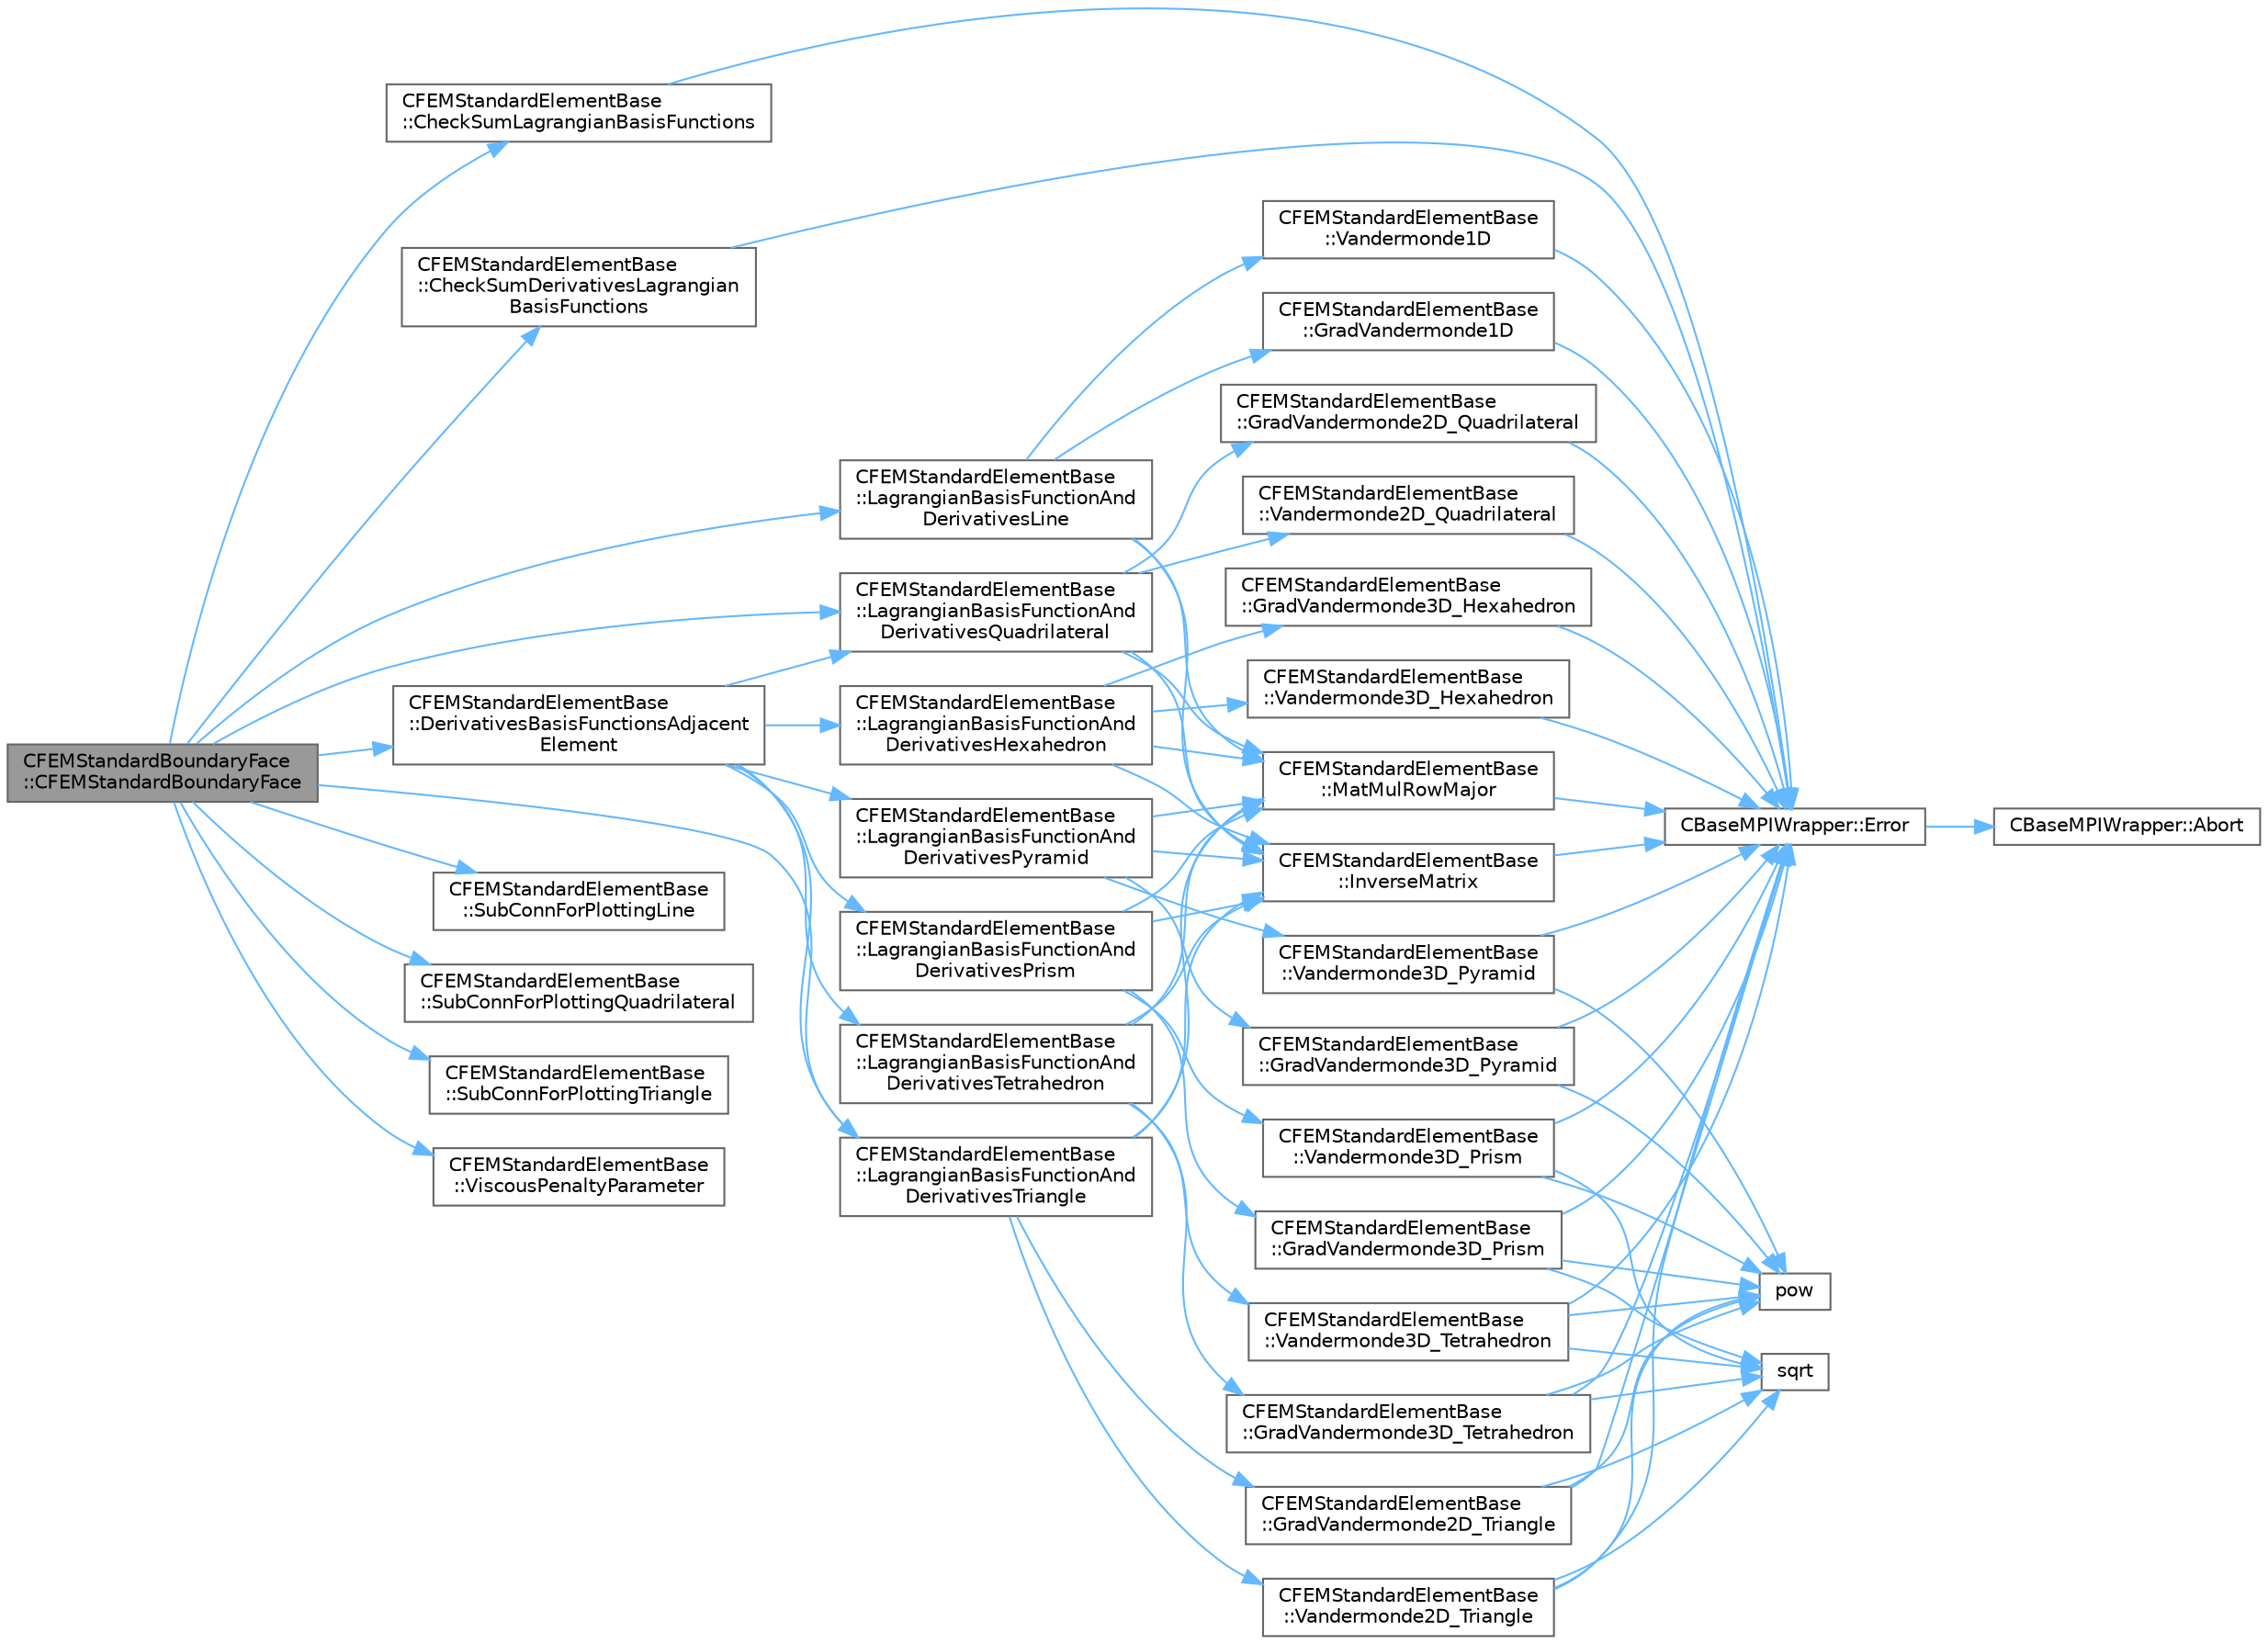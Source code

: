 digraph "CFEMStandardBoundaryFace::CFEMStandardBoundaryFace"
{
 // LATEX_PDF_SIZE
  bgcolor="transparent";
  edge [fontname=Helvetica,fontsize=10,labelfontname=Helvetica,labelfontsize=10];
  node [fontname=Helvetica,fontsize=10,shape=box,height=0.2,width=0.4];
  rankdir="LR";
  Node1 [id="Node000001",label="CFEMStandardBoundaryFace\l::CFEMStandardBoundaryFace",height=0.2,width=0.4,color="gray40", fillcolor="grey60", style="filled", fontcolor="black",tooltip="Alternative constructor."];
  Node1 -> Node2 [id="edge1_Node000001_Node000002",color="steelblue1",style="solid",tooltip=" "];
  Node2 [id="Node000002",label="CFEMStandardElementBase\l::CheckSumDerivativesLagrangian\lBasisFunctions",height=0.2,width=0.4,color="grey40", fillcolor="white", style="filled",URL="$classCFEMStandardElementBase.html#a6678f18399d16e04ad41a21f0f102248",tooltip="Function, which checks if the sum of the given derivatives of the Lagrangian interpolation functions ..."];
  Node2 -> Node3 [id="edge2_Node000002_Node000003",color="steelblue1",style="solid",tooltip=" "];
  Node3 [id="Node000003",label="CBaseMPIWrapper::Error",height=0.2,width=0.4,color="grey40", fillcolor="white", style="filled",URL="$classCBaseMPIWrapper.html#a04457c47629bda56704e6a8804833eeb",tooltip=" "];
  Node3 -> Node4 [id="edge3_Node000003_Node000004",color="steelblue1",style="solid",tooltip=" "];
  Node4 [id="Node000004",label="CBaseMPIWrapper::Abort",height=0.2,width=0.4,color="grey40", fillcolor="white", style="filled",URL="$classCBaseMPIWrapper.html#af7297d861dca86b45cf561b6ab642e8f",tooltip=" "];
  Node1 -> Node5 [id="edge4_Node000001_Node000005",color="steelblue1",style="solid",tooltip=" "];
  Node5 [id="Node000005",label="CFEMStandardElementBase\l::CheckSumLagrangianBasisFunctions",height=0.2,width=0.4,color="grey40", fillcolor="white", style="filled",URL="$classCFEMStandardElementBase.html#a3cf5e836aba33c9d2bf088fed36d000b",tooltip="Function, which checks if the sum of the given Lagrangian interpolation functions is 1 in the points."];
  Node5 -> Node3 [id="edge5_Node000005_Node000003",color="steelblue1",style="solid",tooltip=" "];
  Node1 -> Node6 [id="edge6_Node000001_Node000006",color="steelblue1",style="solid",tooltip=" "];
  Node6 [id="Node000006",label="CFEMStandardElementBase\l::DerivativesBasisFunctionsAdjacent\lElement",height=0.2,width=0.4,color="grey40", fillcolor="white", style="filled",URL="$classCFEMStandardElementBase.html#afb1cec3d091753fa80105767654594e4",tooltip="Function, which computes the values of the derivatives of the basis functions of the adjacent element..."];
  Node6 -> Node7 [id="edge7_Node000006_Node000007",color="steelblue1",style="solid",tooltip=" "];
  Node7 [id="Node000007",label="CFEMStandardElementBase\l::LagrangianBasisFunctionAnd\lDerivativesHexahedron",height=0.2,width=0.4,color="grey40", fillcolor="white", style="filled",URL="$classCFEMStandardElementBase.html#aba915fde80de871ac0aea50daace9c36",tooltip="Function, which determines the values of the Lagrangian interpolation functions and its derivatives i..."];
  Node7 -> Node8 [id="edge8_Node000007_Node000008",color="steelblue1",style="solid",tooltip=" "];
  Node8 [id="Node000008",label="CFEMStandardElementBase\l::GradVandermonde3D_Hexahedron",height=0.2,width=0.4,color="grey40", fillcolor="white", style="filled",URL="$classCFEMStandardElementBase.html#ae600d4b7b6bee13b862144e9234f9da0",tooltip="Function, which computes the gradients of the Vandermonde matrix for a standard hexahedron."];
  Node8 -> Node3 [id="edge9_Node000008_Node000003",color="steelblue1",style="solid",tooltip=" "];
  Node7 -> Node9 [id="edge10_Node000007_Node000009",color="steelblue1",style="solid",tooltip=" "];
  Node9 [id="Node000009",label="CFEMStandardElementBase\l::InverseMatrix",height=0.2,width=0.4,color="grey40", fillcolor="white", style="filled",URL="$classCFEMStandardElementBase.html#af353f709009424cbc2a120f9d86c5443",tooltip="Static function, which computes the inverse of the given square matrix."];
  Node9 -> Node3 [id="edge11_Node000009_Node000003",color="steelblue1",style="solid",tooltip=" "];
  Node7 -> Node10 [id="edge12_Node000007_Node000010",color="steelblue1",style="solid",tooltip=" "];
  Node10 [id="Node000010",label="CFEMStandardElementBase\l::MatMulRowMajor",height=0.2,width=0.4,color="grey40", fillcolor="white", style="filled",URL="$classCFEMStandardElementBase.html#a7125e7dfe720d068372e54aed46612d5",tooltip="Function, which carries out a matrix matrix multiplication to obtain data in points and stores the re..."];
  Node10 -> Node3 [id="edge13_Node000010_Node000003",color="steelblue1",style="solid",tooltip=" "];
  Node7 -> Node11 [id="edge14_Node000007_Node000011",color="steelblue1",style="solid",tooltip=" "];
  Node11 [id="Node000011",label="CFEMStandardElementBase\l::Vandermonde3D_Hexahedron",height=0.2,width=0.4,color="grey40", fillcolor="white", style="filled",URL="$classCFEMStandardElementBase.html#a97b120f55d088dc2d1803b6d657db435",tooltip="Function, which computes the Vandermonde matrix for a standard hexahedron."];
  Node11 -> Node3 [id="edge15_Node000011_Node000003",color="steelblue1",style="solid",tooltip=" "];
  Node6 -> Node12 [id="edge16_Node000006_Node000012",color="steelblue1",style="solid",tooltip=" "];
  Node12 [id="Node000012",label="CFEMStandardElementBase\l::LagrangianBasisFunctionAnd\lDerivativesPrism",height=0.2,width=0.4,color="grey40", fillcolor="white", style="filled",URL="$classCFEMStandardElementBase.html#a7f8b3dd0dde419052b81e823d9f82de3",tooltip="Function, which determines the values of the Lagrangian interpolation functions and its derivatives i..."];
  Node12 -> Node13 [id="edge17_Node000012_Node000013",color="steelblue1",style="solid",tooltip=" "];
  Node13 [id="Node000013",label="CFEMStandardElementBase\l::GradVandermonde3D_Prism",height=0.2,width=0.4,color="grey40", fillcolor="white", style="filled",URL="$classCFEMStandardElementBase.html#abdec249af4c8db30ebc23f09b982645e",tooltip="Function, which computes the gradients of the Vandermonde matrix for a standard prism."];
  Node13 -> Node3 [id="edge18_Node000013_Node000003",color="steelblue1",style="solid",tooltip=" "];
  Node13 -> Node14 [id="edge19_Node000013_Node000014",color="steelblue1",style="solid",tooltip=" "];
  Node14 [id="Node000014",label="pow",height=0.2,width=0.4,color="grey40", fillcolor="white", style="filled",URL="$group__SIMD.html#ga768cbdeba8e4567257959378fba27f17",tooltip=" "];
  Node13 -> Node15 [id="edge20_Node000013_Node000015",color="steelblue1",style="solid",tooltip=" "];
  Node15 [id="Node000015",label="sqrt",height=0.2,width=0.4,color="grey40", fillcolor="white", style="filled",URL="$group__SIMD.html#ga54a1925ab40fb4249ea255072520de35",tooltip=" "];
  Node12 -> Node9 [id="edge21_Node000012_Node000009",color="steelblue1",style="solid",tooltip=" "];
  Node12 -> Node10 [id="edge22_Node000012_Node000010",color="steelblue1",style="solid",tooltip=" "];
  Node12 -> Node16 [id="edge23_Node000012_Node000016",color="steelblue1",style="solid",tooltip=" "];
  Node16 [id="Node000016",label="CFEMStandardElementBase\l::Vandermonde3D_Prism",height=0.2,width=0.4,color="grey40", fillcolor="white", style="filled",URL="$classCFEMStandardElementBase.html#afae5d252262977ae1250ec8b2b257814",tooltip="Function, which computes the Vandermonde matrix for a standard prism."];
  Node16 -> Node3 [id="edge24_Node000016_Node000003",color="steelblue1",style="solid",tooltip=" "];
  Node16 -> Node14 [id="edge25_Node000016_Node000014",color="steelblue1",style="solid",tooltip=" "];
  Node16 -> Node15 [id="edge26_Node000016_Node000015",color="steelblue1",style="solid",tooltip=" "];
  Node6 -> Node17 [id="edge27_Node000006_Node000017",color="steelblue1",style="solid",tooltip=" "];
  Node17 [id="Node000017",label="CFEMStandardElementBase\l::LagrangianBasisFunctionAnd\lDerivativesPyramid",height=0.2,width=0.4,color="grey40", fillcolor="white", style="filled",URL="$classCFEMStandardElementBase.html#a8dcc95662276875b64e3351b9c67b00b",tooltip="Function, which determines the values of the Lagrangian interpolation functions and its derivatives i..."];
  Node17 -> Node18 [id="edge28_Node000017_Node000018",color="steelblue1",style="solid",tooltip=" "];
  Node18 [id="Node000018",label="CFEMStandardElementBase\l::GradVandermonde3D_Pyramid",height=0.2,width=0.4,color="grey40", fillcolor="white", style="filled",URL="$classCFEMStandardElementBase.html#a6c2d014d3764939eb08e2d64d57176d3",tooltip="Function, which computes the gradients of the Vandermonde matrix for a standard pyramid."];
  Node18 -> Node3 [id="edge29_Node000018_Node000003",color="steelblue1",style="solid",tooltip=" "];
  Node18 -> Node14 [id="edge30_Node000018_Node000014",color="steelblue1",style="solid",tooltip=" "];
  Node17 -> Node9 [id="edge31_Node000017_Node000009",color="steelblue1",style="solid",tooltip=" "];
  Node17 -> Node10 [id="edge32_Node000017_Node000010",color="steelblue1",style="solid",tooltip=" "];
  Node17 -> Node19 [id="edge33_Node000017_Node000019",color="steelblue1",style="solid",tooltip=" "];
  Node19 [id="Node000019",label="CFEMStandardElementBase\l::Vandermonde3D_Pyramid",height=0.2,width=0.4,color="grey40", fillcolor="white", style="filled",URL="$classCFEMStandardElementBase.html#a088945c4ebdf26df561e44e96b46a8ae",tooltip="Function, which computes the Vandermonde matrix for a standard pyramid."];
  Node19 -> Node3 [id="edge34_Node000019_Node000003",color="steelblue1",style="solid",tooltip=" "];
  Node19 -> Node14 [id="edge35_Node000019_Node000014",color="steelblue1",style="solid",tooltip=" "];
  Node6 -> Node20 [id="edge36_Node000006_Node000020",color="steelblue1",style="solid",tooltip=" "];
  Node20 [id="Node000020",label="CFEMStandardElementBase\l::LagrangianBasisFunctionAnd\lDerivativesQuadrilateral",height=0.2,width=0.4,color="grey40", fillcolor="white", style="filled",URL="$classCFEMStandardElementBase.html#a876f6b9195c5376d47ca1450a9c2b664",tooltip="Function, which determines the values of the Lagrangian interpolation functions and its derivatives i..."];
  Node20 -> Node21 [id="edge37_Node000020_Node000021",color="steelblue1",style="solid",tooltip=" "];
  Node21 [id="Node000021",label="CFEMStandardElementBase\l::GradVandermonde2D_Quadrilateral",height=0.2,width=0.4,color="grey40", fillcolor="white", style="filled",URL="$classCFEMStandardElementBase.html#a91c4b9ebff6a2d9cf70494fa23dd612f",tooltip="Function, which computes the gradients of the Vandermonde matrix for a standard quadrilateral."];
  Node21 -> Node3 [id="edge38_Node000021_Node000003",color="steelblue1",style="solid",tooltip=" "];
  Node20 -> Node9 [id="edge39_Node000020_Node000009",color="steelblue1",style="solid",tooltip=" "];
  Node20 -> Node10 [id="edge40_Node000020_Node000010",color="steelblue1",style="solid",tooltip=" "];
  Node20 -> Node22 [id="edge41_Node000020_Node000022",color="steelblue1",style="solid",tooltip=" "];
  Node22 [id="Node000022",label="CFEMStandardElementBase\l::Vandermonde2D_Quadrilateral",height=0.2,width=0.4,color="grey40", fillcolor="white", style="filled",URL="$classCFEMStandardElementBase.html#a6a417385af961d09fed22b896dc2c6ec",tooltip="Function, which computes the Vandermonde matrix for a standard quadrilateral."];
  Node22 -> Node3 [id="edge42_Node000022_Node000003",color="steelblue1",style="solid",tooltip=" "];
  Node6 -> Node23 [id="edge43_Node000006_Node000023",color="steelblue1",style="solid",tooltip=" "];
  Node23 [id="Node000023",label="CFEMStandardElementBase\l::LagrangianBasisFunctionAnd\lDerivativesTetrahedron",height=0.2,width=0.4,color="grey40", fillcolor="white", style="filled",URL="$classCFEMStandardElementBase.html#a20b0b111554e7d2d26ab4c69d2cfd885",tooltip="Function, which determines the values of the Lagrangian interpolation functions and its derivatives i..."];
  Node23 -> Node24 [id="edge44_Node000023_Node000024",color="steelblue1",style="solid",tooltip=" "];
  Node24 [id="Node000024",label="CFEMStandardElementBase\l::GradVandermonde3D_Tetrahedron",height=0.2,width=0.4,color="grey40", fillcolor="white", style="filled",URL="$classCFEMStandardElementBase.html#a3e01f18b9815735900ea82f40f2c0937",tooltip="Function, which computes the gradients of the Vandermonde matrix for a standard tetrahedron."];
  Node24 -> Node3 [id="edge45_Node000024_Node000003",color="steelblue1",style="solid",tooltip=" "];
  Node24 -> Node14 [id="edge46_Node000024_Node000014",color="steelblue1",style="solid",tooltip=" "];
  Node24 -> Node15 [id="edge47_Node000024_Node000015",color="steelblue1",style="solid",tooltip=" "];
  Node23 -> Node9 [id="edge48_Node000023_Node000009",color="steelblue1",style="solid",tooltip=" "];
  Node23 -> Node10 [id="edge49_Node000023_Node000010",color="steelblue1",style="solid",tooltip=" "];
  Node23 -> Node25 [id="edge50_Node000023_Node000025",color="steelblue1",style="solid",tooltip=" "];
  Node25 [id="Node000025",label="CFEMStandardElementBase\l::Vandermonde3D_Tetrahedron",height=0.2,width=0.4,color="grey40", fillcolor="white", style="filled",URL="$classCFEMStandardElementBase.html#ac2f155b5affdcbb9a3b6ba942743e724",tooltip="Function, which computes the Vandermonde matrix for a standard tetrahedron."];
  Node25 -> Node3 [id="edge51_Node000025_Node000003",color="steelblue1",style="solid",tooltip=" "];
  Node25 -> Node14 [id="edge52_Node000025_Node000014",color="steelblue1",style="solid",tooltip=" "];
  Node25 -> Node15 [id="edge53_Node000025_Node000015",color="steelblue1",style="solid",tooltip=" "];
  Node6 -> Node26 [id="edge54_Node000006_Node000026",color="steelblue1",style="solid",tooltip=" "];
  Node26 [id="Node000026",label="CFEMStandardElementBase\l::LagrangianBasisFunctionAnd\lDerivativesTriangle",height=0.2,width=0.4,color="grey40", fillcolor="white", style="filled",URL="$classCFEMStandardElementBase.html#a993b94d96ead4d2edb50d4c529104ee6",tooltip="Function, which determines the values of the Lagrangian interpolation functions and its derivatives i..."];
  Node26 -> Node27 [id="edge55_Node000026_Node000027",color="steelblue1",style="solid",tooltip=" "];
  Node27 [id="Node000027",label="CFEMStandardElementBase\l::GradVandermonde2D_Triangle",height=0.2,width=0.4,color="grey40", fillcolor="white", style="filled",URL="$classCFEMStandardElementBase.html#a0729a28972f87e2bd13b63941c88a8ac",tooltip="Function, which computes the gradients of the Vandermonde matrix for a standard triangle."];
  Node27 -> Node3 [id="edge56_Node000027_Node000003",color="steelblue1",style="solid",tooltip=" "];
  Node27 -> Node14 [id="edge57_Node000027_Node000014",color="steelblue1",style="solid",tooltip=" "];
  Node27 -> Node15 [id="edge58_Node000027_Node000015",color="steelblue1",style="solid",tooltip=" "];
  Node26 -> Node9 [id="edge59_Node000026_Node000009",color="steelblue1",style="solid",tooltip=" "];
  Node26 -> Node10 [id="edge60_Node000026_Node000010",color="steelblue1",style="solid",tooltip=" "];
  Node26 -> Node28 [id="edge61_Node000026_Node000028",color="steelblue1",style="solid",tooltip=" "];
  Node28 [id="Node000028",label="CFEMStandardElementBase\l::Vandermonde2D_Triangle",height=0.2,width=0.4,color="grey40", fillcolor="white", style="filled",URL="$classCFEMStandardElementBase.html#a575759433b33801396b3ed285a5c8b56",tooltip="Function, which computes the Vandermonde matrix for a standard triangle."];
  Node28 -> Node3 [id="edge62_Node000028_Node000003",color="steelblue1",style="solid",tooltip=" "];
  Node28 -> Node14 [id="edge63_Node000028_Node000014",color="steelblue1",style="solid",tooltip=" "];
  Node28 -> Node15 [id="edge64_Node000028_Node000015",color="steelblue1",style="solid",tooltip=" "];
  Node1 -> Node29 [id="edge65_Node000001_Node000029",color="steelblue1",style="solid",tooltip=" "];
  Node29 [id="Node000029",label="CFEMStandardElementBase\l::LagrangianBasisFunctionAnd\lDerivativesLine",height=0.2,width=0.4,color="grey40", fillcolor="white", style="filled",URL="$classCFEMStandardElementBase.html#abe2839ae5c0b57a17bb0b01e49a48f92",tooltip="Function, which determines the values of the Lagrangian interpolation functions and its derivatives i..."];
  Node29 -> Node30 [id="edge66_Node000029_Node000030",color="steelblue1",style="solid",tooltip=" "];
  Node30 [id="Node000030",label="CFEMStandardElementBase\l::GradVandermonde1D",height=0.2,width=0.4,color="grey40", fillcolor="white", style="filled",URL="$classCFEMStandardElementBase.html#a34213421edd976bb6e16ed9e6781f06a",tooltip="Function, which computes the gradient of the Vandermonde matrix for a standard 1D edge."];
  Node30 -> Node3 [id="edge67_Node000030_Node000003",color="steelblue1",style="solid",tooltip=" "];
  Node29 -> Node9 [id="edge68_Node000029_Node000009",color="steelblue1",style="solid",tooltip=" "];
  Node29 -> Node10 [id="edge69_Node000029_Node000010",color="steelblue1",style="solid",tooltip=" "];
  Node29 -> Node31 [id="edge70_Node000029_Node000031",color="steelblue1",style="solid",tooltip=" "];
  Node31 [id="Node000031",label="CFEMStandardElementBase\l::Vandermonde1D",height=0.2,width=0.4,color="grey40", fillcolor="white", style="filled",URL="$classCFEMStandardElementBase.html#a66717d7ff89218ed12c27e5014e3cf22",tooltip="Function, which computes the Vandermonde matrix for a standard 1D edge."];
  Node31 -> Node3 [id="edge71_Node000031_Node000003",color="steelblue1",style="solid",tooltip=" "];
  Node1 -> Node20 [id="edge72_Node000001_Node000020",color="steelblue1",style="solid",tooltip=" "];
  Node1 -> Node26 [id="edge73_Node000001_Node000026",color="steelblue1",style="solid",tooltip=" "];
  Node1 -> Node32 [id="edge74_Node000001_Node000032",color="steelblue1",style="solid",tooltip=" "];
  Node32 [id="Node000032",label="CFEMStandardElementBase\l::SubConnForPlottingLine",height=0.2,width=0.4,color="grey40", fillcolor="white", style="filled",URL="$classCFEMStandardElementBase.html#af961fa6e2e1f9dd60eaae4542bd9a4eb",tooltip="Function, which computes the local connectivity of linear subelements of a line, which can be used fo..."];
  Node1 -> Node33 [id="edge75_Node000001_Node000033",color="steelblue1",style="solid",tooltip=" "];
  Node33 [id="Node000033",label="CFEMStandardElementBase\l::SubConnForPlottingQuadrilateral",height=0.2,width=0.4,color="grey40", fillcolor="white", style="filled",URL="$classCFEMStandardElementBase.html#a6ce6c88715ddd5d4af24e4bb7a2bf6e6",tooltip="Function, which computes the local connectivity of linear subelements of a quadrilateral,..."];
  Node1 -> Node34 [id="edge76_Node000001_Node000034",color="steelblue1",style="solid",tooltip=" "];
  Node34 [id="Node000034",label="CFEMStandardElementBase\l::SubConnForPlottingTriangle",height=0.2,width=0.4,color="grey40", fillcolor="white", style="filled",URL="$classCFEMStandardElementBase.html#a0f94a9b54ec90595885bdb18523ddf5b",tooltip="Function, which computes the local connectivity of linear subelements of a triangle,..."];
  Node1 -> Node35 [id="edge77_Node000001_Node000035",color="steelblue1",style="solid",tooltip=" "];
  Node35 [id="Node000035",label="CFEMStandardElementBase\l::ViscousPenaltyParameter",height=0.2,width=0.4,color="grey40", fillcolor="white", style="filled",URL="$classCFEMStandardElementBase.html#a25e2099f1dda4c9db1930fad893c3329",tooltip="Function, which computes the constant in the penalty terms for a a viscous discretization."];
}
